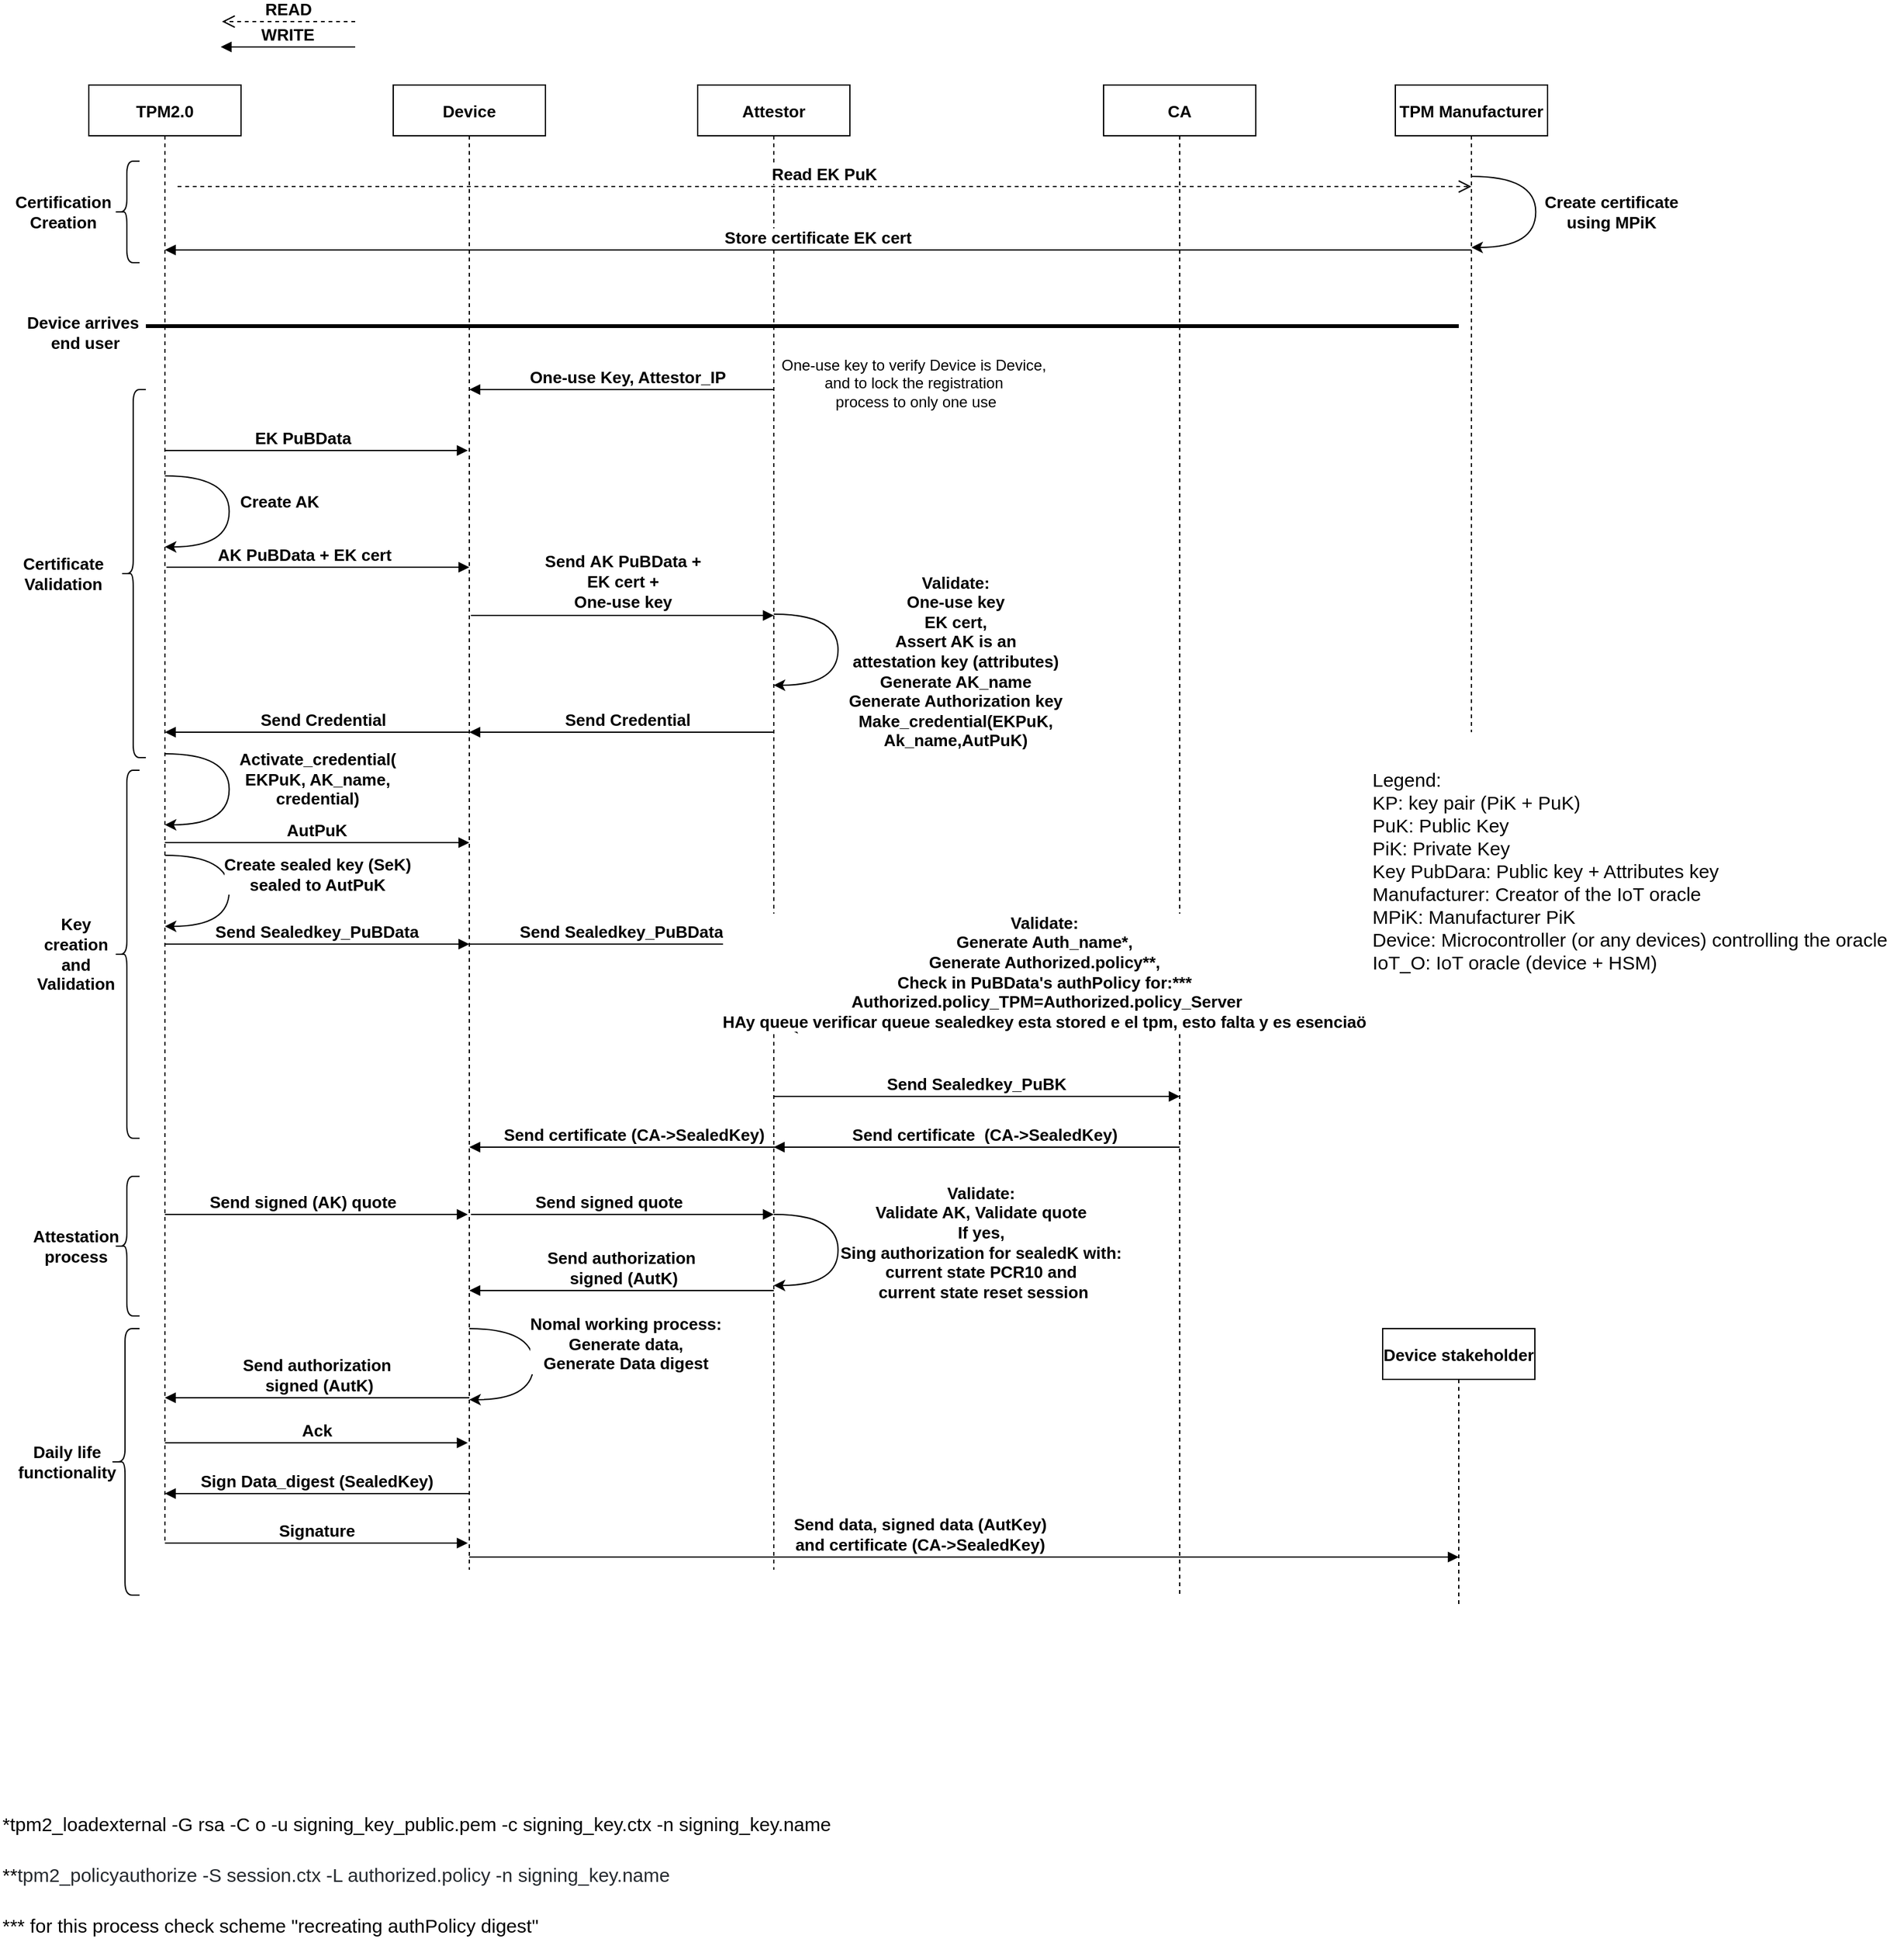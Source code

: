 <mxfile version="14.9.4" type="device"><diagram id="kgpKYQtTHZ0yAKxKKP6v" name="Page-1"><mxGraphModel dx="1422" dy="825" grid="1" gridSize="10" guides="1" tooltips="1" connect="1" arrows="1" fold="1" page="1" pageScale="1" pageWidth="850" pageHeight="1100" math="0" shadow="0"><root><mxCell id="0"/><mxCell id="1" parent="0"/><mxCell id="3nuBFxr9cyL0pnOWT2aG-1" value="TPM2.0" style="shape=umlLifeline;perimeter=lifelinePerimeter;container=1;collapsible=0;recursiveResize=0;rounded=0;shadow=0;strokeWidth=1;fontStyle=1;fontSize=13;" parent="1" vertex="1"><mxGeometry x="80" y="80" width="120" height="1150" as="geometry"/></mxCell><mxCell id="3nuBFxr9cyL0pnOWT2aG-5" value="Device" style="shape=umlLifeline;perimeter=lifelinePerimeter;container=1;collapsible=0;recursiveResize=0;rounded=0;shadow=0;strokeWidth=1;fontStyle=1;fontSize=13;" parent="1" vertex="1"><mxGeometry x="320" y="80" width="120" height="1170" as="geometry"/></mxCell><mxCell id="PK25MbMjysthuU5o7wJD-3" value="Attestor" style="shape=umlLifeline;perimeter=lifelinePerimeter;container=1;collapsible=0;recursiveResize=0;rounded=0;shadow=0;strokeWidth=1;fontStyle=1;fontSize=13;" parent="1" vertex="1"><mxGeometry x="560" y="80" width="120" height="1170" as="geometry"/></mxCell><mxCell id="PK25MbMjysthuU5o7wJD-5" value="TPM Manufacturer" style="shape=umlLifeline;perimeter=lifelinePerimeter;container=1;collapsible=0;recursiveResize=0;rounded=0;shadow=0;strokeWidth=1;fontStyle=1;fontSize=13;" parent="1" vertex="1"><mxGeometry x="1110" y="80" width="120" height="510" as="geometry"/></mxCell><mxCell id="PK25MbMjysthuU5o7wJD-15" value="READ" style="verticalAlign=bottom;endArrow=open;dashed=1;endSize=8;shadow=0;strokeWidth=1;fontStyle=1;fontSize=13;" parent="1" edge="1"><mxGeometry relative="1" as="geometry"><mxPoint x="184.997" y="30.0" as="targetPoint"/><mxPoint x="290" y="30" as="sourcePoint"/></mxGeometry></mxCell><mxCell id="PK25MbMjysthuU5o7wJD-16" value="WRITE" style="verticalAlign=bottom;endArrow=block;shadow=0;strokeWidth=1;fontStyle=1;fontSize=13;" parent="1" edge="1"><mxGeometry relative="1" as="geometry"><mxPoint x="290" y="50" as="sourcePoint"/><mxPoint x="184" y="50" as="targetPoint"/></mxGeometry></mxCell><mxCell id="PK25MbMjysthuU5o7wJD-21" value="" style="group;fontStyle=1;fontSize=13;" parent="1" vertex="1" connectable="0"><mxGeometry x="50" y="140" width="70" height="80" as="geometry"/></mxCell><mxCell id="PK25MbMjysthuU5o7wJD-12" value="" style="shape=curlyBracket;whiteSpace=wrap;html=1;rounded=1;size=0.5;fontStyle=1;fontSize=13;" parent="PK25MbMjysthuU5o7wJD-21" vertex="1"><mxGeometry x="50" width="20" height="80" as="geometry"/></mxCell><mxCell id="PK25MbMjysthuU5o7wJD-14" value="Certification&lt;br&gt;Creation" style="text;html=1;strokeColor=none;fillColor=none;align=center;verticalAlign=middle;whiteSpace=wrap;rounded=0;fontStyle=1;fontSize=13;" parent="PK25MbMjysthuU5o7wJD-21" vertex="1"><mxGeometry x="-10" y="30" width="40" height="20" as="geometry"/></mxCell><mxCell id="PK25MbMjysthuU5o7wJD-22" value="" style="group;fontStyle=1;fontSize=13;" parent="1" vertex="1" connectable="0"><mxGeometry x="55" y="320" width="70" height="290" as="geometry"/></mxCell><mxCell id="PK25MbMjysthuU5o7wJD-23" value="" style="shape=curlyBracket;whiteSpace=wrap;html=1;rounded=1;size=0.5;fontStyle=1;fontSize=13;" parent="PK25MbMjysthuU5o7wJD-22" vertex="1"><mxGeometry x="50" width="20" height="290" as="geometry"/></mxCell><mxCell id="x-Ay-M83Ov1TleOutt_n-1" value="Read EK PuK" style="verticalAlign=bottom;endArrow=open;dashed=1;endSize=8;shadow=0;strokeWidth=1;fontStyle=1;fontSize=13;" parent="1" edge="1"><mxGeometry relative="1" as="geometry"><mxPoint x="1170" y="160" as="targetPoint"/><mxPoint x="150" y="160" as="sourcePoint"/></mxGeometry></mxCell><mxCell id="x-Ay-M83Ov1TleOutt_n-2" value="Store certificate EK cert" style="verticalAlign=bottom;endArrow=block;shadow=0;strokeWidth=1;fontStyle=1;fontSize=13;" parent="1" edge="1"><mxGeometry relative="1" as="geometry"><mxPoint x="1170" y="210" as="sourcePoint"/><mxPoint x="140" y="210" as="targetPoint"/></mxGeometry></mxCell><mxCell id="x-Ay-M83Ov1TleOutt_n-3" value="" style="curved=1;endArrow=classic;html=1;" parent="1" edge="1"><mxGeometry width="50" height="50" relative="1" as="geometry"><mxPoint x="1170.004" y="152" as="sourcePoint"/><mxPoint x="1170.004" y="208.0" as="targetPoint"/><Array as="points"><mxPoint x="1220.68" y="152"/><mxPoint x="1220.68" y="208"/></Array></mxGeometry></mxCell><mxCell id="x-Ay-M83Ov1TleOutt_n-4" value="&lt;span style=&quot;font-size: 13px&quot;&gt;&lt;b&gt;Create certificate&lt;br&gt;using MPiK&lt;/b&gt;&lt;/span&gt;" style="edgeLabel;html=1;align=center;verticalAlign=middle;resizable=0;points=[];" parent="x-Ay-M83Ov1TleOutt_n-3" vertex="1" connectable="0"><mxGeometry x="-0.359" y="-8" relative="1" as="geometry"><mxPoint x="67" y="28" as="offset"/></mxGeometry></mxCell><mxCell id="x-Ay-M83Ov1TleOutt_n-5" value="&lt;font style=&quot;font-size: 15px&quot;&gt;&lt;span&gt;Legend:&lt;/span&gt;&lt;br&gt;KP: key pair (PiK + PuK)&lt;br&gt;&lt;span style=&quot;font-size: 15px&quot;&gt;PuK: Public Key&lt;/span&gt;&lt;br&gt;&lt;span style=&quot;font-size: 15px&quot;&gt;PiK: Private Key&lt;br&gt;&lt;/span&gt;Key PubDara: Public key + Attributes key&lt;br&gt;&lt;span style=&quot;font-size: 15px&quot;&gt;Manufacturer: Creator of the IoT oracle&lt;/span&gt;&lt;br&gt;&lt;span style=&quot;font-size: 15px&quot;&gt;MPiK: Manufacturer PiK&lt;/span&gt;&lt;br&gt;&lt;span style=&quot;font-size: 15px&quot;&gt;Device: Microcontroller (or any devices) controlling the oracle&lt;/span&gt;&lt;br&gt;&lt;div&gt;&lt;span&gt;&lt;font style=&quot;font-size: 15px&quot;&gt;IoT_O: IoT oracle (device + HSM)&lt;/font&gt;&lt;/span&gt;&lt;/div&gt;&lt;br&gt;&lt;/font&gt;" style="text;html=1;align=left;verticalAlign=middle;resizable=0;points=[];autosize=1;strokeColor=none;" parent="1" vertex="1"><mxGeometry x="1090" y="633" width="420" height="150" as="geometry"/></mxCell><mxCell id="x-Ay-M83Ov1TleOutt_n-9" value="&lt;b&gt;&lt;font style=&quot;font-size: 13px&quot;&gt;Device arrives&lt;br&gt;&amp;nbsp;end user&lt;/font&gt;&lt;/b&gt;" style="text;html=1;align=center;verticalAlign=middle;resizable=0;points=[];autosize=1;strokeColor=none;" parent="1" vertex="1"><mxGeometry x="25" y="260" width="100" height="30" as="geometry"/></mxCell><mxCell id="x-Ay-M83Ov1TleOutt_n-12" value="Send AK PuBData +&#10;EK cert +&#10;One-use key&#10;" style="verticalAlign=bottom;endArrow=block;shadow=0;strokeWidth=1;fontStyle=1;fontSize=13;" parent="1" edge="1"><mxGeometry x="0.005" y="-15" relative="1" as="geometry"><mxPoint x="381.25" y="498" as="sourcePoint"/><mxPoint x="620" y="498" as="targetPoint"/><mxPoint as="offset"/></mxGeometry></mxCell><mxCell id="x-Ay-M83Ov1TleOutt_n-17" value="" style="curved=1;endArrow=classic;html=1;" parent="1" edge="1"><mxGeometry width="50" height="50" relative="1" as="geometry"><mxPoint x="140.004" y="388" as="sourcePoint"/><mxPoint x="140.004" y="444.0" as="targetPoint"/><Array as="points"><mxPoint x="190.68" y="388"/><mxPoint x="190.68" y="444"/></Array></mxGeometry></mxCell><mxCell id="x-Ay-M83Ov1TleOutt_n-18" value="&lt;span style=&quot;font-size: 13px&quot;&gt;&lt;b&gt;Create AK&lt;br&gt;&lt;/b&gt;&lt;/span&gt;" style="edgeLabel;html=1;align=center;verticalAlign=middle;resizable=0;points=[];" parent="x-Ay-M83Ov1TleOutt_n-17" vertex="1" connectable="0"><mxGeometry x="-0.359" y="-8" relative="1" as="geometry"><mxPoint x="47" y="20" as="offset"/></mxGeometry></mxCell><mxCell id="x-Ay-M83Ov1TleOutt_n-26" value="&lt;font style=&quot;font-size: 15px&quot;&gt;*tpm2_loadexternal -G rsa -C o -u signing_key_public.pem -c signing_key.ctx -n signing_key.name&lt;/font&gt;" style="text;html=1;align=left;verticalAlign=middle;resizable=0;points=[];autosize=1;strokeColor=none;" parent="1" vertex="1"><mxGeometry x="10" y="1440" width="670" height="20" as="geometry"/></mxCell><mxCell id="PK25MbMjysthuU5o7wJD-24" value="Certificate&lt;br&gt;Validation" style="text;html=1;strokeColor=none;fillColor=none;align=center;verticalAlign=middle;whiteSpace=wrap;rounded=0;fontStyle=1;fontSize=13;" parent="1" vertex="1"><mxGeometry x="40" y="455" width="40" height="20" as="geometry"/></mxCell><mxCell id="x-Ay-M83Ov1TleOutt_n-44" value="AutPuK" style="verticalAlign=bottom;endArrow=block;shadow=0;strokeWidth=1;fontStyle=1;fontSize=13;" parent="1" edge="1"><mxGeometry relative="1" as="geometry"><mxPoint x="140" y="677" as="sourcePoint"/><mxPoint x="380" y="677" as="targetPoint"/><mxPoint as="offset"/></mxGeometry></mxCell><mxCell id="x-Ay-M83Ov1TleOutt_n-48" value="CA" style="shape=umlLifeline;perimeter=lifelinePerimeter;container=1;collapsible=0;recursiveResize=0;rounded=0;shadow=0;strokeWidth=1;fontStyle=1;fontSize=13;" parent="1" vertex="1"><mxGeometry x="880" y="80" width="120" height="1190" as="geometry"/></mxCell><mxCell id="x-Ay-M83Ov1TleOutt_n-49" value="" style="endArrow=none;html=1;strokeWidth=3;" parent="1" edge="1"><mxGeometry width="50" height="50" relative="1" as="geometry"><mxPoint x="125" y="270" as="sourcePoint"/><mxPoint x="1160" y="270" as="targetPoint"/></mxGeometry></mxCell><mxCell id="x-Ay-M83Ov1TleOutt_n-52" value="AK PuBData + EK cert" style="verticalAlign=bottom;endArrow=block;shadow=0;strokeWidth=1;fontStyle=1;fontSize=13;" parent="1" edge="1"><mxGeometry x="-0.089" relative="1" as="geometry"><mxPoint x="141.25" y="460" as="sourcePoint"/><mxPoint x="380" y="460" as="targetPoint"/><mxPoint as="offset"/></mxGeometry></mxCell><mxCell id="x-Ay-M83Ov1TleOutt_n-53" value="EK PuBData" style="verticalAlign=bottom;endArrow=block;shadow=0;strokeWidth=1;fontStyle=1;fontSize=13;endFill=1;" parent="1" edge="1"><mxGeometry x="-0.089" relative="1" as="geometry"><mxPoint x="140" y="368" as="sourcePoint"/><mxPoint x="378.75" y="368" as="targetPoint"/><mxPoint as="offset"/></mxGeometry></mxCell><mxCell id="x-Ay-M83Ov1TleOutt_n-54" value="" style="curved=1;endArrow=classic;html=1;" parent="1" edge="1"><mxGeometry width="50" height="50" relative="1" as="geometry"><mxPoint x="620.004" y="497" as="sourcePoint"/><mxPoint x="620.004" y="553.0" as="targetPoint"/><Array as="points"><mxPoint x="670.68" y="497"/><mxPoint x="670.68" y="553"/></Array></mxGeometry></mxCell><mxCell id="x-Ay-M83Ov1TleOutt_n-55" value="&lt;span style=&quot;font-size: 13px&quot;&gt;&lt;b&gt;Validate:&lt;br&gt;One-use key&lt;br&gt;&lt;/b&gt;&lt;/span&gt;&lt;span style=&quot;font-size: 13px ; font-weight: 700&quot;&gt;EK cert&lt;/span&gt;&lt;span style=&quot;font-size: 13px&quot;&gt;&lt;b&gt;,&lt;br&gt;Assert AK is an &lt;br&gt;attestation key (attributes)&lt;br&gt;&lt;/b&gt;&lt;/span&gt;&lt;span style=&quot;font-size: 13px&quot;&gt;&lt;b&gt;Generate AK_name&lt;br&gt;Generate Authorization key&lt;br&gt;Make_credential(EKPuK,&lt;br&gt;Ak_name,AutPuK)&lt;br&gt;&lt;br&gt;&lt;/b&gt;&lt;/span&gt;" style="edgeLabel;html=1;align=center;verticalAlign=middle;resizable=0;points=[];" parent="x-Ay-M83Ov1TleOutt_n-54" vertex="1" connectable="0"><mxGeometry x="-0.359" y="-8" relative="1" as="geometry"><mxPoint x="100" y="45" as="offset"/></mxGeometry></mxCell><mxCell id="x-Ay-M83Ov1TleOutt_n-56" value="Send Credential" style="verticalAlign=bottom;endArrow=block;endSize=6;shadow=0;strokeWidth=1;fontStyle=1;fontSize=13;endFill=1;" parent="1" edge="1"><mxGeometry x="-0.04" relative="1" as="geometry"><mxPoint x="380" y="590" as="targetPoint"/><mxPoint x="620" y="590" as="sourcePoint"/><mxPoint as="offset"/></mxGeometry></mxCell><mxCell id="x-Ay-M83Ov1TleOutt_n-57" value="One-use Key, Attestor_IP" style="verticalAlign=bottom;endArrow=block;endSize=6;shadow=0;strokeWidth=1;fontStyle=1;fontSize=13;endFill=1;" parent="1" edge="1"><mxGeometry x="-0.04" relative="1" as="geometry"><mxPoint x="380" y="320" as="targetPoint"/><mxPoint x="620" y="320" as="sourcePoint"/><mxPoint as="offset"/></mxGeometry></mxCell><mxCell id="x-Ay-M83Ov1TleOutt_n-58" value="One-use key to verify Device is Device,&lt;br&gt;and to lock the registration&lt;br&gt;&amp;nbsp;process to only one use" style="text;html=1;align=center;verticalAlign=middle;resizable=0;points=[];autosize=1;strokeColor=none;" parent="1" vertex="1"><mxGeometry x="620" y="290" width="220" height="50" as="geometry"/></mxCell><mxCell id="x-Ay-M83Ov1TleOutt_n-59" value="Send Credential" style="verticalAlign=bottom;endArrow=block;endSize=6;shadow=0;strokeWidth=1;fontStyle=1;fontSize=13;endFill=1;" parent="1" edge="1"><mxGeometry x="-0.04" relative="1" as="geometry"><mxPoint x="140" y="590" as="targetPoint"/><mxPoint x="380" y="590" as="sourcePoint"/><mxPoint as="offset"/></mxGeometry></mxCell><mxCell id="x-Ay-M83Ov1TleOutt_n-60" value="" style="curved=1;endArrow=classic;html=1;" parent="1" edge="1"><mxGeometry width="50" height="50" relative="1" as="geometry"><mxPoint x="140.004" y="607" as="sourcePoint"/><mxPoint x="140.004" y="663.0" as="targetPoint"/><Array as="points"><mxPoint x="190.68" y="607"/><mxPoint x="190.68" y="663"/></Array></mxGeometry></mxCell><mxCell id="x-Ay-M83Ov1TleOutt_n-61" value="&lt;span style=&quot;font-size: 13px&quot;&gt;&lt;b&gt;Activate_credential(&lt;br&gt;EKPuK, AK_name,&lt;br&gt;credential)&lt;br&gt;&lt;/b&gt;&lt;/span&gt;" style="edgeLabel;html=1;align=center;verticalAlign=middle;resizable=0;points=[];" parent="x-Ay-M83Ov1TleOutt_n-60" vertex="1" connectable="0"><mxGeometry x="-0.359" y="-8" relative="1" as="geometry"><mxPoint x="77" y="20" as="offset"/></mxGeometry></mxCell><mxCell id="x-Ay-M83Ov1TleOutt_n-63" value="" style="curved=1;endArrow=classic;html=1;" parent="1" edge="1"><mxGeometry width="50" height="50" relative="1" as="geometry"><mxPoint x="140.004" y="687" as="sourcePoint"/><mxPoint x="140.004" y="743.0" as="targetPoint"/><Array as="points"><mxPoint x="190.68" y="687"/><mxPoint x="190.68" y="743"/></Array></mxGeometry></mxCell><mxCell id="x-Ay-M83Ov1TleOutt_n-64" value="&lt;span style=&quot;font-size: 13px&quot;&gt;&lt;b&gt;Create sealed key (SeK)&lt;br&gt;sealed to AutPuK&lt;br&gt;&lt;/b&gt;&lt;/span&gt;" style="edgeLabel;html=1;align=center;verticalAlign=middle;resizable=0;points=[];" parent="x-Ay-M83Ov1TleOutt_n-63" vertex="1" connectable="0"><mxGeometry x="-0.359" y="-8" relative="1" as="geometry"><mxPoint x="77" y="15" as="offset"/></mxGeometry></mxCell><mxCell id="x-Ay-M83Ov1TleOutt_n-66" value="Send Sealedkey_PuBData" style="verticalAlign=bottom;endArrow=block;shadow=0;strokeWidth=1;fontStyle=1;fontSize=13;" parent="1" edge="1"><mxGeometry relative="1" as="geometry"><mxPoint x="140" y="757" as="sourcePoint"/><mxPoint x="380" y="757" as="targetPoint"/><mxPoint as="offset"/></mxGeometry></mxCell><mxCell id="x-Ay-M83Ov1TleOutt_n-67" value="Send Sealedkey_PuBData" style="verticalAlign=bottom;endArrow=block;shadow=0;strokeWidth=1;fontStyle=1;fontSize=13;" parent="1" edge="1"><mxGeometry relative="1" as="geometry"><mxPoint x="380" y="757" as="sourcePoint"/><mxPoint x="620" y="757" as="targetPoint"/><mxPoint as="offset"/></mxGeometry></mxCell><mxCell id="x-Ay-M83Ov1TleOutt_n-68" value="" style="curved=1;endArrow=classic;html=1;" parent="1" edge="1"><mxGeometry width="50" height="50" relative="1" as="geometry"><mxPoint x="380.004" y="1060" as="sourcePoint"/><mxPoint x="380.004" y="1116.0" as="targetPoint"/><Array as="points"><mxPoint x="430.68" y="1060"/><mxPoint x="430.68" y="1116"/></Array></mxGeometry></mxCell><mxCell id="x-Ay-M83Ov1TleOutt_n-69" value="&lt;span style=&quot;font-size: 13px&quot;&gt;&lt;b&gt;Nomal working process:&lt;br&gt;Generate data,&lt;br&gt;Generate Data digest&lt;br&gt;&lt;/b&gt;&lt;/span&gt;" style="edgeLabel;html=1;align=center;verticalAlign=middle;resizable=0;points=[];" parent="x-Ay-M83Ov1TleOutt_n-68" vertex="1" connectable="0"><mxGeometry x="-0.359" y="-8" relative="1" as="geometry"><mxPoint x="80" y="12" as="offset"/></mxGeometry></mxCell><mxCell id="x-Ay-M83Ov1TleOutt_n-70" value="&lt;font&gt;&lt;span style=&quot;font-size: 15px&quot;&gt;**&lt;/span&gt;&lt;span style=&quot;color: rgb(36 , 41 , 46)&quot;&gt;&lt;font style=&quot;font-size: 15px&quot;&gt;tpm2_policyauthorize -S session.ctx -L authorized.policy -n signing_key.name&lt;/font&gt;&lt;/span&gt;&lt;br&gt;&lt;/font&gt;" style="text;html=1;align=left;verticalAlign=middle;resizable=0;points=[];autosize=1;strokeColor=none;" parent="1" vertex="1"><mxGeometry x="10" y="1480" width="540" height="20" as="geometry"/></mxCell><mxCell id="-7gtEHVr5MvBsyLJ3Pri-2" value="Send Sealedkey_PuBK" style="verticalAlign=bottom;endArrow=block;shadow=0;strokeWidth=1;fontStyle=1;fontSize=13;" parent="1" edge="1"><mxGeometry relative="1" as="geometry"><mxPoint x="620" y="877" as="sourcePoint"/><mxPoint x="940" y="877" as="targetPoint"/><mxPoint as="offset"/></mxGeometry></mxCell><mxCell id="-7gtEHVr5MvBsyLJ3Pri-3" value="Send certificate  (CA-&gt;SealedKey)" style="verticalAlign=bottom;endArrow=block;endSize=6;shadow=0;strokeWidth=1;fontStyle=1;fontSize=13;endFill=1;" parent="1" edge="1"><mxGeometry x="-0.04" relative="1" as="geometry"><mxPoint x="620" y="917" as="targetPoint"/><mxPoint x="940" y="917" as="sourcePoint"/><mxPoint as="offset"/></mxGeometry></mxCell><mxCell id="-7gtEHVr5MvBsyLJ3Pri-4" value="Send certificate (CA-&gt;SealedKey)" style="verticalAlign=bottom;endArrow=block;endSize=6;shadow=0;strokeWidth=1;fontStyle=1;fontSize=13;endFill=1;" parent="1" edge="1"><mxGeometry x="-0.04" relative="1" as="geometry"><mxPoint x="380" y="917" as="targetPoint"/><mxPoint x="630" y="917" as="sourcePoint"/><mxPoint as="offset"/></mxGeometry></mxCell><mxCell id="-7gtEHVr5MvBsyLJ3Pri-5" value="" style="group;fontStyle=1;fontSize=13;" parent="1" vertex="1" connectable="0"><mxGeometry x="50" y="620" width="70" height="290" as="geometry"/></mxCell><mxCell id="-7gtEHVr5MvBsyLJ3Pri-6" value="" style="shape=curlyBracket;whiteSpace=wrap;html=1;rounded=1;size=0.5;fontStyle=1;fontSize=13;" parent="-7gtEHVr5MvBsyLJ3Pri-5" vertex="1"><mxGeometry x="50" width="20" height="290" as="geometry"/></mxCell><mxCell id="-7gtEHVr5MvBsyLJ3Pri-7" value="Key creation and Validation" style="text;html=1;strokeColor=none;fillColor=none;align=center;verticalAlign=middle;whiteSpace=wrap;rounded=0;fontStyle=1;fontSize=13;" parent="-7gtEHVr5MvBsyLJ3Pri-5" vertex="1"><mxGeometry y="135" width="40" height="20" as="geometry"/></mxCell><mxCell id="-7gtEHVr5MvBsyLJ3Pri-9" value="" style="group;fontStyle=1;fontSize=13;" parent="1" vertex="1" connectable="0"><mxGeometry x="50" y="940" width="70" height="110" as="geometry"/></mxCell><mxCell id="-7gtEHVr5MvBsyLJ3Pri-10" value="" style="shape=curlyBracket;whiteSpace=wrap;html=1;rounded=1;size=0.5;fontStyle=1;fontSize=13;" parent="-7gtEHVr5MvBsyLJ3Pri-9" vertex="1"><mxGeometry x="50" width="20" height="110" as="geometry"/></mxCell><mxCell id="-7gtEHVr5MvBsyLJ3Pri-11" value="Attestation process" style="text;html=1;strokeColor=none;fillColor=none;align=center;verticalAlign=middle;whiteSpace=wrap;rounded=0;fontStyle=1;fontSize=13;" parent="-7gtEHVr5MvBsyLJ3Pri-9" vertex="1"><mxGeometry y="51.207" width="40" height="7.586" as="geometry"/></mxCell><mxCell id="-7gtEHVr5MvBsyLJ3Pri-12" value="Send signed (AK) quote" style="verticalAlign=bottom;endArrow=block;shadow=0;strokeWidth=1;fontStyle=1;fontSize=13;endFill=1;" parent="1" edge="1"><mxGeometry x="-0.089" relative="1" as="geometry"><mxPoint x="140" y="970" as="sourcePoint"/><mxPoint x="378.75" y="970" as="targetPoint"/><mxPoint as="offset"/></mxGeometry></mxCell><mxCell id="-7gtEHVr5MvBsyLJ3Pri-13" value="Send signed quote" style="verticalAlign=bottom;endArrow=block;shadow=0;strokeWidth=1;fontStyle=1;fontSize=13;endFill=1;" parent="1" edge="1"><mxGeometry x="-0.089" relative="1" as="geometry"><mxPoint x="381.25" y="970" as="sourcePoint"/><mxPoint x="620" y="970" as="targetPoint"/><mxPoint as="offset"/></mxGeometry></mxCell><mxCell id="-7gtEHVr5MvBsyLJ3Pri-14" value="" style="curved=1;endArrow=classic;html=1;" parent="1" edge="1"><mxGeometry width="50" height="50" relative="1" as="geometry"><mxPoint x="620.004" y="970" as="sourcePoint"/><mxPoint x="620.004" y="1026.0" as="targetPoint"/><Array as="points"><mxPoint x="670.68" y="970"/><mxPoint x="670.68" y="1026"/></Array></mxGeometry></mxCell><mxCell id="-7gtEHVr5MvBsyLJ3Pri-15" value="&lt;span style=&quot;font-size: 13px&quot;&gt;&lt;b&gt;Validate:&lt;br&gt;&lt;/b&gt;&lt;/span&gt;&lt;span style=&quot;font-size: 13px&quot;&gt;&lt;b&gt;Validate AK, Validate quote&lt;br&gt;If yes,&lt;br&gt;Sing authorization for sealedK with:&lt;br&gt;current state PCR10 and&lt;br&gt;&amp;nbsp;current state reset session&lt;br&gt;&lt;/b&gt;&lt;/span&gt;" style="edgeLabel;html=1;align=center;verticalAlign=middle;resizable=0;points=[];" parent="-7gtEHVr5MvBsyLJ3Pri-14" vertex="1" connectable="0"><mxGeometry x="-0.359" y="-8" relative="1" as="geometry"><mxPoint x="120" y="22" as="offset"/></mxGeometry></mxCell><mxCell id="-7gtEHVr5MvBsyLJ3Pri-16" value="Send authorization&#10; signed (AutK)" style="verticalAlign=bottom;endArrow=block;endSize=6;shadow=0;strokeWidth=1;fontStyle=1;fontSize=13;endFill=1;" parent="1" edge="1"><mxGeometry relative="1" as="geometry"><mxPoint x="380" y="1030" as="targetPoint"/><mxPoint x="620" y="1030" as="sourcePoint"/><mxPoint as="offset"/></mxGeometry></mxCell><mxCell id="-7gtEHVr5MvBsyLJ3Pri-17" value="Send authorization&#10; signed (AutK)" style="verticalAlign=bottom;endArrow=block;endSize=6;shadow=0;strokeWidth=1;fontStyle=1;fontSize=13;endFill=1;" parent="1" edge="1"><mxGeometry relative="1" as="geometry"><mxPoint x="140" y="1114.5" as="targetPoint"/><mxPoint x="380" y="1114.5" as="sourcePoint"/><mxPoint as="offset"/></mxGeometry></mxCell><mxCell id="-7gtEHVr5MvBsyLJ3Pri-18" value="" style="group;fontStyle=1;fontSize=13;" parent="1" vertex="1" connectable="0"><mxGeometry x="40" y="1060" width="80" height="210" as="geometry"/></mxCell><mxCell id="-7gtEHVr5MvBsyLJ3Pri-19" value="" style="shape=curlyBracket;whiteSpace=wrap;html=1;rounded=1;size=0.5;fontStyle=1;fontSize=13;" parent="-7gtEHVr5MvBsyLJ3Pri-18" vertex="1"><mxGeometry x="57.143" width="22.857" height="210" as="geometry"/></mxCell><mxCell id="-7gtEHVr5MvBsyLJ3Pri-20" value="Daily life functionality" style="text;html=1;strokeColor=none;fillColor=none;align=center;verticalAlign=middle;whiteSpace=wrap;rounded=0;fontStyle=1;fontSize=13;" parent="-7gtEHVr5MvBsyLJ3Pri-18" vertex="1"><mxGeometry y="97.759" width="45.714" height="14.483" as="geometry"/></mxCell><mxCell id="-7gtEHVr5MvBsyLJ3Pri-21" value="" style="curved=1;endArrow=classic;html=1;" parent="1" edge="1"><mxGeometry width="50" height="50" relative="1" as="geometry"><mxPoint x="630.004" y="767" as="sourcePoint"/><mxPoint x="630.004" y="823.0" as="targetPoint"/><Array as="points"><mxPoint x="680.68" y="767"/><mxPoint x="680.68" y="823"/></Array></mxGeometry></mxCell><mxCell id="-7gtEHVr5MvBsyLJ3Pri-22" value="&lt;span style=&quot;font-size: 13px&quot;&gt;&lt;b&gt;Validate:&lt;br&gt;&lt;/b&gt;&lt;/span&gt;&lt;span style=&quot;font-size: 13px&quot;&gt;&lt;b&gt;Generate Auth_name*,&lt;br&gt;Generate Authorized.policy**,&lt;br&gt;Check in PuBData's&amp;nbsp;&lt;/b&gt;&lt;/span&gt;&lt;font style=&quot;font-size: 13px&quot;&gt;&lt;b&gt;authPolicy&lt;/b&gt;&lt;/font&gt;&lt;span style=&quot;font-size: 13px&quot;&gt;&lt;b&gt;&amp;nbsp;for:***&lt;br&gt;&amp;nbsp;&lt;/b&gt;&lt;/span&gt;&lt;b style=&quot;font-size: 13px&quot;&gt;Authorized.policy_TPM=&lt;/b&gt;&lt;b style=&quot;font-size: 13px&quot;&gt;Authorized.policy_Server&lt;br&gt;&lt;/b&gt;&lt;span style=&quot;font-size: 13px&quot;&gt;&lt;b&gt;HAy queue verificar queue sealedkey esta stored e el tpm, esto falta y es esenciaö&lt;br&gt;&lt;/b&gt;&lt;/span&gt;" style="edgeLabel;html=1;align=center;verticalAlign=middle;resizable=0;points=[];" parent="-7gtEHVr5MvBsyLJ3Pri-21" vertex="1" connectable="0"><mxGeometry x="-0.359" y="-8" relative="1" as="geometry"><mxPoint x="160" y="12" as="offset"/></mxGeometry></mxCell><mxCell id="-7gtEHVr5MvBsyLJ3Pri-23" value="Ack" style="verticalAlign=bottom;endArrow=block;shadow=0;strokeWidth=1;fontStyle=1;fontSize=13;endFill=1;" parent="1" edge="1"><mxGeometry x="0.005" relative="1" as="geometry"><mxPoint x="140" y="1150" as="sourcePoint"/><mxPoint x="378.75" y="1150" as="targetPoint"/><mxPoint as="offset"/></mxGeometry></mxCell><mxCell id="-7gtEHVr5MvBsyLJ3Pri-24" value="Sign Data_digest (SealedKey)" style="verticalAlign=bottom;endArrow=block;endSize=6;shadow=0;strokeWidth=1;fontStyle=1;fontSize=13;endFill=1;" parent="1" edge="1"><mxGeometry relative="1" as="geometry"><mxPoint x="140" y="1190" as="targetPoint"/><mxPoint x="380" y="1190" as="sourcePoint"/><mxPoint as="offset"/></mxGeometry></mxCell><mxCell id="-7gtEHVr5MvBsyLJ3Pri-25" value="Signature" style="verticalAlign=bottom;endArrow=block;shadow=0;strokeWidth=1;fontStyle=1;fontSize=13;endFill=1;" parent="1" edge="1"><mxGeometry x="0.005" relative="1" as="geometry"><mxPoint x="140" y="1229" as="sourcePoint"/><mxPoint x="378.75" y="1229" as="targetPoint"/><mxPoint as="offset"/></mxGeometry></mxCell><mxCell id="-7gtEHVr5MvBsyLJ3Pri-26" value="Send data, signed data (AutKey)&#10;and certificate (CA-&gt;SealedKey)" style="verticalAlign=bottom;endArrow=block;shadow=0;strokeWidth=1;fontStyle=1;fontSize=13;endFill=1;" parent="1" edge="1"><mxGeometry x="-0.089" relative="1" as="geometry"><mxPoint x="380" y="1240" as="sourcePoint"/><mxPoint x="1160" y="1240" as="targetPoint"/><mxPoint as="offset"/></mxGeometry></mxCell><mxCell id="-7gtEHVr5MvBsyLJ3Pri-27" value="Device stakeholder" style="shape=umlLifeline;perimeter=lifelinePerimeter;container=1;collapsible=0;recursiveResize=0;rounded=0;shadow=0;strokeWidth=1;fontStyle=1;fontSize=13;" parent="1" vertex="1"><mxGeometry x="1100" y="1060" width="120" height="220" as="geometry"/></mxCell><mxCell id="82Z_mEPh2DG9AXx7ghSx-1" value="&lt;font&gt;&lt;span style=&quot;font-size: 15px&quot;&gt;*** for this process check scheme &quot;recreating authPolicy digest&quot;&lt;/span&gt;&lt;br&gt;&lt;/font&gt;" style="text;html=1;align=left;verticalAlign=middle;resizable=0;points=[];autosize=1;strokeColor=none;" parent="1" vertex="1"><mxGeometry x="10" y="1520" width="440" height="20" as="geometry"/></mxCell></root></mxGraphModel></diagram></mxfile>